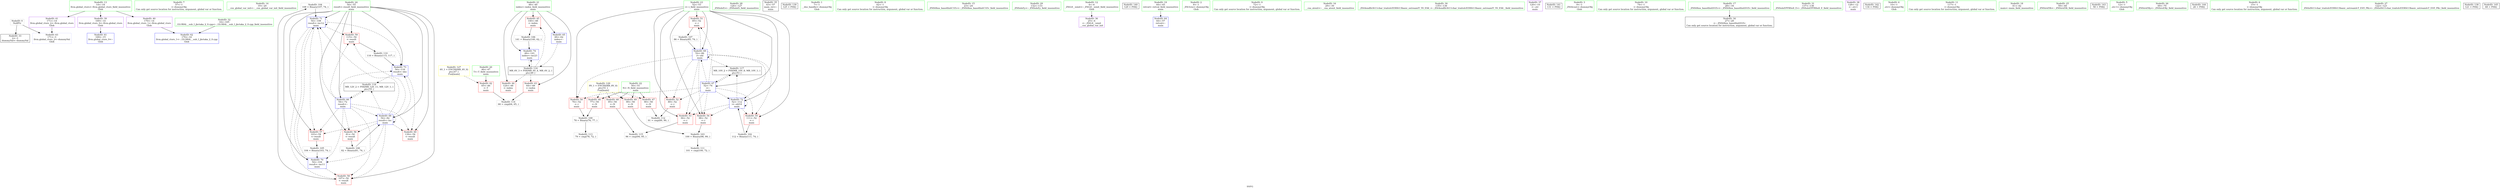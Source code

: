 digraph "SVFG" {
	label="SVFG";

	Node0x556e851c6dd0 [shape=record,color=grey,label="{NodeID: 0\nNullPtr}"];
	Node0x556e851c6dd0 -> Node0x556e851dbd70[style=solid];
	Node0x556e851c6dd0 -> Node0x556e851de740[style=solid];
	Node0x556e851c7490 [shape=record,color=green,label="{NodeID: 7\n57\<--1\n\<--dummyObj\nCan only get source location for instruction, argument, global var or function.}"];
	Node0x556e851c7830 [shape=record,color=green,label="{NodeID: 14\n19\<--20\n__cxx_global_var_init\<--__cxx_global_var_init_field_insensitive\n}"];
	Node0x556e851dd120 [shape=record,color=grey,label="{NodeID: 104\n108 = Binary(107, 74, )\n}"];
	Node0x556e851dd120 -> Node0x556e851dedf0[style=solid];
	Node0x556e851db230 [shape=record,color=green,label="{NodeID: 21\n48\<--49\nindex\<--index_field_insensitive\nmain\n}"];
	Node0x556e851db230 -> Node0x556e851dc680[style=solid];
	Node0x556e851db230 -> Node0x556e851dc750[style=solid];
	Node0x556e851db230 -> Node0x556e851dc820[style=solid];
	Node0x556e851db230 -> Node0x556e851de910[style=solid];
	Node0x556e851db230 -> Node0x556e851df060[style=solid];
	Node0x556e851e1a90 [shape=record,color=grey,label="{NodeID: 111\n101 = cmp(100, 72, )\n}"];
	Node0x556e851db870 [shape=record,color=green,label="{NodeID: 28\n126\<--127\n_ZNSolsEi\<--_ZNSolsEi_field_insensitive\n}"];
	Node0x556e851e6050 [shape=record,color=black,label="{NodeID: 118\nMR_12V_2 = PHI(MR_12V_11, MR_12V_1, )\npts\{55 \}\n}"];
	Node0x556e851e6050 -> Node0x556e851de9e0[style=dashed];
	Node0x556e851dbf70 [shape=record,color=black,label="{NodeID: 35\n43\<--57\nmain_ret\<--\nmain\n}"];
	Node0x556e851dc5b0 [shape=record,color=red,label="{NodeID: 42\n65\<--46\n\<--T\nmain\n}"];
	Node0x556e851dc5b0 -> Node0x556e851e1f10[style=solid];
	Node0x556e851ddb80 [shape=record,color=red,label="{NodeID: 49\n99\<--50\n\<--N\nmain\n}"];
	Node0x556e851ddb80 -> Node0x556e851dcfa0[style=solid];
	Node0x556e851eea50 [shape=record,color=black,label="{NodeID: 139\n125 = PHI()\n}"];
	Node0x556e851de130 [shape=record,color=red,label="{NodeID: 56\n81\<--54\n\<--result\nmain\n}"];
	Node0x556e851de130 -> Node0x556e851e1610[style=solid];
	Node0x556e851de740 [shape=record,color=blue, style = dotted,label="{NodeID: 63\n171\<--3\nllvm.global_ctors_2\<--dummyVal\nGlob }"];
	Node0x556e851ded20 [shape=record,color=blue,label="{NodeID: 70\n54\<--104\nresult\<--inc11\nmain\n}"];
	Node0x556e851ded20 -> Node0x556e851de2d0[style=dashed];
	Node0x556e851ded20 -> Node0x556e851dedf0[style=dashed];
	Node0x556e851c7700 [shape=record,color=green,label="{NodeID: 1\n7\<--1\n__dso_handle\<--dummyObj\nGlob }"];
	Node0x556e851c7070 [shape=record,color=green,label="{NodeID: 8\n62\<--1\n\<--dummyObj\nCan only get source location for instruction, argument, global var or function.}"];
	Node0x556e851c7930 [shape=record,color=green,label="{NodeID: 15\n23\<--24\n_ZNSt8ios_base4InitC1Ev\<--_ZNSt8ios_base4InitC1Ev_field_insensitive\n}"];
	Node0x556e851e1190 [shape=record,color=grey,label="{NodeID: 105\n104 = Binary(103, 74, )\n}"];
	Node0x556e851e1190 -> Node0x556e851ded20[style=solid];
	Node0x556e851db300 [shape=record,color=green,label="{NodeID: 22\n50\<--51\nN\<--N_field_insensitive\nmain\n}"];
	Node0x556e851db300 -> Node0x556e851dc8f0[style=solid];
	Node0x556e851db300 -> Node0x556e851dc9c0[style=solid];
	Node0x556e851db300 -> Node0x556e851ddab0[style=solid];
	Node0x556e851db300 -> Node0x556e851ddb80[style=solid];
	Node0x556e851e1c10 [shape=record,color=grey,label="{NodeID: 112\n91 = cmp(89, 90, )\n}"];
	Node0x556e851db970 [shape=record,color=green,label="{NodeID: 29\n132\<--133\n_ZNSolsEy\<--_ZNSolsEy_field_insensitive\n}"];
	Node0x556e851dc040 [shape=record,color=purple,label="{NodeID: 36\n25\<--4\n\<--_ZStL8__ioinit\n__cxx_global_var_init\n}"];
	Node0x556e851dc680 [shape=record,color=red,label="{NodeID: 43\n64\<--48\n\<--index\nmain\n}"];
	Node0x556e851dc680 -> Node0x556e851e1f10[style=solid];
	Node0x556e851ddc50 [shape=record,color=red,label="{NodeID: 50\n76\<--52\n\<--i\nmain\n}"];
	Node0x556e851ddc50 -> Node0x556e851e1790[style=solid];
	Node0x556e851eeb50 [shape=record,color=black,label="{NodeID: 140\n129 = PHI()\n}"];
	Node0x556e851de200 [shape=record,color=red,label="{NodeID: 57\n103\<--54\n\<--result\nmain\n}"];
	Node0x556e851de200 -> Node0x556e851e1190[style=solid];
	Node0x556e851de840 [shape=record,color=blue,label="{NodeID: 64\n44\<--57\nretval\<--\nmain\n}"];
	Node0x556e851dedf0 [shape=record,color=blue,label="{NodeID: 71\n54\<--108\nresult\<--inc12\nmain\n}"];
	Node0x556e851dedf0 -> Node0x556e851de200[style=dashed];
	Node0x556e851dedf0 -> Node0x556e851de2d0[style=dashed];
	Node0x556e851dedf0 -> Node0x556e851de3a0[style=dashed];
	Node0x556e851dedf0 -> Node0x556e851ded20[style=dashed];
	Node0x556e851dedf0 -> Node0x556e851dedf0[style=dashed];
	Node0x556e851dedf0 -> Node0x556e851def90[style=dashed];
	Node0x556e851c5ee0 [shape=record,color=green,label="{NodeID: 2\n8\<--1\n_ZSt3cin\<--dummyObj\nGlob }"];
	Node0x556e851c7100 [shape=record,color=green,label="{NodeID: 9\n72\<--1\n\<--dummyObj\nCan only get source location for instruction, argument, global var or function.}"];
	Node0x556e851dadd0 [shape=record,color=green,label="{NodeID: 16\n29\<--30\n__cxa_atexit\<--__cxa_atexit_field_insensitive\n}"];
	Node0x556e851e1310 [shape=record,color=grey,label="{NodeID: 106\n141 = Binary(140, 62, )\n}"];
	Node0x556e851e1310 -> Node0x556e851df060[style=solid];
	Node0x556e851db3d0 [shape=record,color=green,label="{NodeID: 23\n52\<--53\ni\<--i_field_insensitive\nmain\n}"];
	Node0x556e851db3d0 -> Node0x556e851ddc50[style=solid];
	Node0x556e851db3d0 -> Node0x556e851ddd20[style=solid];
	Node0x556e851db3d0 -> Node0x556e851dddf0[style=solid];
	Node0x556e851db3d0 -> Node0x556e851ddec0[style=solid];
	Node0x556e851db3d0 -> Node0x556e851ddf90[style=solid];
	Node0x556e851db3d0 -> Node0x556e851de060[style=solid];
	Node0x556e851db3d0 -> Node0x556e851deab0[style=solid];
	Node0x556e851db3d0 -> Node0x556e851dec50[style=solid];
	Node0x556e851db3d0 -> Node0x556e851deec0[style=solid];
	Node0x556e851e1d90 [shape=record,color=grey,label="{NodeID: 113\n79 = cmp(78, 72, )\n}"];
	Node0x556e851dba70 [shape=record,color=green,label="{NodeID: 30\n135\<--136\n_ZSt4endlIcSt11char_traitsIcEERSt13basic_ostreamIT_T0_ES6_\<--_ZSt4endlIcSt11char_traitsIcEERSt13basic_ostreamIT_T0_ES6__field_insensitive\n}"];
	Node0x556e851dc110 [shape=record,color=purple,label="{NodeID: 37\n120\<--10\n\<--.str\nmain\n}"];
	Node0x556e851e9370 [shape=record,color=yellow,style=double,label="{NodeID: 127\n4V_1 = ENCHI(MR_4V_0)\npts\{47 \}\nFun[main]}"];
	Node0x556e851e9370 -> Node0x556e851dc5b0[style=dashed];
	Node0x556e851dc750 [shape=record,color=red,label="{NodeID: 44\n124\<--48\n\<--index\nmain\n}"];
	Node0x556e851ddd20 [shape=record,color=red,label="{NodeID: 51\n85\<--52\n\<--i\nmain\n}"];
	Node0x556e851ddd20 -> Node0x556e851e1490[style=solid];
	Node0x556e851eec20 [shape=record,color=black,label="{NodeID: 141\n131 = PHI()\n}"];
	Node0x556e851de2d0 [shape=record,color=red,label="{NodeID: 58\n107\<--54\n\<--result\nmain\n}"];
	Node0x556e851de2d0 -> Node0x556e851dd120[style=solid];
	Node0x556e851de910 [shape=record,color=blue,label="{NodeID: 65\n48\<--62\nindex\<--\nmain\n}"];
	Node0x556e851de910 -> Node0x556e851e5650[style=dashed];
	Node0x556e851deec0 [shape=record,color=blue,label="{NodeID: 72\n52\<--112\ni\<--shl14\nmain\n}"];
	Node0x556e851deec0 -> Node0x556e851ddec0[style=dashed];
	Node0x556e851deec0 -> Node0x556e851ddf90[style=dashed];
	Node0x556e851deec0 -> Node0x556e851de060[style=dashed];
	Node0x556e851deec0 -> Node0x556e851deec0[style=dashed];
	Node0x556e851deec0 -> Node0x556e851e5b50[style=dashed];
	Node0x556e851c7580 [shape=record,color=green,label="{NodeID: 3\n9\<--1\n_ZSt4cout\<--dummyObj\nGlob }"];
	Node0x556e851c8470 [shape=record,color=green,label="{NodeID: 10\n74\<--1\n\<--dummyObj\nCan only get source location for instruction, argument, global var or function.}"];
	Node0x556e851dae90 [shape=record,color=green,label="{NodeID: 17\n28\<--34\n_ZNSt8ios_base4InitD1Ev\<--_ZNSt8ios_base4InitD1Ev_field_insensitive\n}"];
	Node0x556e851dae90 -> Node0x556e851dbe70[style=solid];
	Node0x556e851e1490 [shape=record,color=grey,label="{NodeID: 107\n86 = Binary(85, 74, )\n}"];
	Node0x556e851e1490 -> Node0x556e851dec50[style=solid];
	Node0x556e851db4a0 [shape=record,color=green,label="{NodeID: 24\n54\<--55\nresult\<--result_field_insensitive\nmain\n}"];
	Node0x556e851db4a0 -> Node0x556e851de130[style=solid];
	Node0x556e851db4a0 -> Node0x556e851de200[style=solid];
	Node0x556e851db4a0 -> Node0x556e851de2d0[style=solid];
	Node0x556e851db4a0 -> Node0x556e851de3a0[style=solid];
	Node0x556e851db4a0 -> Node0x556e851de470[style=solid];
	Node0x556e851db4a0 -> Node0x556e851de9e0[style=solid];
	Node0x556e851db4a0 -> Node0x556e851deb80[style=solid];
	Node0x556e851db4a0 -> Node0x556e851ded20[style=solid];
	Node0x556e851db4a0 -> Node0x556e851dedf0[style=solid];
	Node0x556e851db4a0 -> Node0x556e851def90[style=solid];
	Node0x556e851e1f10 [shape=record,color=grey,label="{NodeID: 114\n66 = cmp(64, 65, )\n}"];
	Node0x556e851dbb70 [shape=record,color=green,label="{NodeID: 31\n137\<--138\n_ZNSolsEPFRSoS_E\<--_ZNSolsEPFRSoS_E_field_insensitive\n}"];
	Node0x556e851dc1e0 [shape=record,color=purple,label="{NodeID: 38\n128\<--12\n\<--.str.1\nmain\n}"];
	Node0x556e851dc820 [shape=record,color=red,label="{NodeID: 45\n140\<--48\n\<--index\nmain\n}"];
	Node0x556e851dc820 -> Node0x556e851e1310[style=solid];
	Node0x556e851dddf0 [shape=record,color=red,label="{NodeID: 52\n89\<--52\n\<--i\nmain\n}"];
	Node0x556e851dddf0 -> Node0x556e851e1c10[style=solid];
	Node0x556e851eed50 [shape=record,color=black,label="{NodeID: 142\n134 = PHI()\n}"];
	Node0x556e851de3a0 [shape=record,color=red,label="{NodeID: 59\n115\<--54\n\<--result\nmain\n}"];
	Node0x556e851de3a0 -> Node0x556e851e1910[style=solid];
	Node0x556e851de9e0 [shape=record,color=blue,label="{NodeID: 66\n54\<--72\nresult\<--\nmain\n}"];
	Node0x556e851de9e0 -> Node0x556e851de130[style=dashed];
	Node0x556e851de9e0 -> Node0x556e851de200[style=dashed];
	Node0x556e851de9e0 -> Node0x556e851de2d0[style=dashed];
	Node0x556e851de9e0 -> Node0x556e851de3a0[style=dashed];
	Node0x556e851de9e0 -> Node0x556e851de470[style=dashed];
	Node0x556e851de9e0 -> Node0x556e851deb80[style=dashed];
	Node0x556e851de9e0 -> Node0x556e851ded20[style=dashed];
	Node0x556e851de9e0 -> Node0x556e851dedf0[style=dashed];
	Node0x556e851de9e0 -> Node0x556e851def90[style=dashed];
	Node0x556e851de9e0 -> Node0x556e851e6050[style=dashed];
	Node0x556e851def90 [shape=record,color=blue,label="{NodeID: 73\n54\<--116\nresult\<--dec\nmain\n}"];
	Node0x556e851def90 -> Node0x556e851de470[style=dashed];
	Node0x556e851def90 -> Node0x556e851e6050[style=dashed];
	Node0x556e851c7220 [shape=record,color=green,label="{NodeID: 4\n10\<--1\n.str\<--dummyObj\nGlob }"];
	Node0x556e851c8540 [shape=record,color=green,label="{NodeID: 11\n117\<--1\n\<--dummyObj\nCan only get source location for instruction, argument, global var or function.}"];
	Node0x556e851daf90 [shape=record,color=green,label="{NodeID: 18\n41\<--42\nmain\<--main_field_insensitive\n}"];
	Node0x556e851e1610 [shape=record,color=grey,label="{NodeID: 108\n82 = Binary(81, 74, )\n}"];
	Node0x556e851e1610 -> Node0x556e851deb80[style=solid];
	Node0x556e851db570 [shape=record,color=green,label="{NodeID: 25\n59\<--60\n_ZNSirsERi\<--_ZNSirsERi_field_insensitive\n}"];
	Node0x556e851e2090 [shape=record,color=grey,label="{NodeID: 115\n96 = cmp(94, 95, )\n}"];
	Node0x556e851dbc70 [shape=record,color=green,label="{NodeID: 32\n16\<--165\n_GLOBAL__sub_I_jbctaka_2_0.cpp\<--_GLOBAL__sub_I_jbctaka_2_0.cpp_field_insensitive\n}"];
	Node0x556e851dbc70 -> Node0x556e851de640[style=solid];
	Node0x556e851dc2b0 [shape=record,color=purple,label="{NodeID: 39\n169\<--14\nllvm.global_ctors_0\<--llvm.global_ctors\nGlob }"];
	Node0x556e851dc2b0 -> Node0x556e851de540[style=solid];
	Node0x556e851e9560 [shape=record,color=yellow,style=double,label="{NodeID: 129\n8V_1 = ENCHI(MR_8V_0)\npts\{51 \}\nFun[main]}"];
	Node0x556e851e9560 -> Node0x556e851dc8f0[style=dashed];
	Node0x556e851e9560 -> Node0x556e851dc9c0[style=dashed];
	Node0x556e851e9560 -> Node0x556e851ddab0[style=dashed];
	Node0x556e851e9560 -> Node0x556e851ddb80[style=dashed];
	Node0x556e851dc8f0 [shape=record,color=red,label="{NodeID: 46\n77\<--50\n\<--N\nmain\n}"];
	Node0x556e851dc8f0 -> Node0x556e851e1790[style=solid];
	Node0x556e851ddec0 [shape=record,color=red,label="{NodeID: 53\n94\<--52\n\<--i\nmain\n}"];
	Node0x556e851ddec0 -> Node0x556e851e2090[style=solid];
	Node0x556e851ef180 [shape=record,color=black,label="{NodeID: 143\n58 = PHI()\n}"];
	Node0x556e851de470 [shape=record,color=red,label="{NodeID: 60\n130\<--54\n\<--result\nmain\n}"];
	Node0x556e851deab0 [shape=record,color=blue,label="{NodeID: 67\n52\<--74\ni\<--\nmain\n}"];
	Node0x556e851deab0 -> Node0x556e851ddc50[style=dashed];
	Node0x556e851deab0 -> Node0x556e851ddd20[style=dashed];
	Node0x556e851deab0 -> Node0x556e851dddf0[style=dashed];
	Node0x556e851deab0 -> Node0x556e851ddec0[style=dashed];
	Node0x556e851deab0 -> Node0x556e851ddf90[style=dashed];
	Node0x556e851deab0 -> Node0x556e851de060[style=dashed];
	Node0x556e851deab0 -> Node0x556e851dec50[style=dashed];
	Node0x556e851deab0 -> Node0x556e851deec0[style=dashed];
	Node0x556e851deab0 -> Node0x556e851e5b50[style=dashed];
	Node0x556e851df060 [shape=record,color=blue,label="{NodeID: 74\n48\<--141\nindex\<--inc23\nmain\n}"];
	Node0x556e851df060 -> Node0x556e851e5650[style=dashed];
	Node0x556e851c72b0 [shape=record,color=green,label="{NodeID: 5\n12\<--1\n.str.1\<--dummyObj\nGlob }"];
	Node0x556e851da4a0 [shape=record,color=green,label="{NodeID: 12\n4\<--6\n_ZStL8__ioinit\<--_ZStL8__ioinit_field_insensitive\nGlob }"];
	Node0x556e851da4a0 -> Node0x556e851dc040[style=solid];
	Node0x556e851dce20 [shape=record,color=grey,label="{NodeID: 102\n112 = Binary(111, 74, )\n}"];
	Node0x556e851dce20 -> Node0x556e851deec0[style=solid];
	Node0x556e851db090 [shape=record,color=green,label="{NodeID: 19\n44\<--45\nretval\<--retval_field_insensitive\nmain\n}"];
	Node0x556e851db090 -> Node0x556e851de840[style=solid];
	Node0x556e851e1790 [shape=record,color=grey,label="{NodeID: 109\n78 = Binary(76, 77, )\n}"];
	Node0x556e851e1790 -> Node0x556e851e1d90[style=solid];
	Node0x556e851db670 [shape=record,color=green,label="{NodeID: 26\n69\<--70\n_ZNSirsERy\<--_ZNSirsERy_field_insensitive\n}"];
	Node0x556e851e5650 [shape=record,color=black,label="{NodeID: 116\nMR_6V_3 = PHI(MR_6V_4, MR_6V_2, )\npts\{49 \}\n}"];
	Node0x556e851e5650 -> Node0x556e851dc680[style=dashed];
	Node0x556e851e5650 -> Node0x556e851dc750[style=dashed];
	Node0x556e851e5650 -> Node0x556e851dc820[style=dashed];
	Node0x556e851e5650 -> Node0x556e851df060[style=dashed];
	Node0x556e851dbd70 [shape=record,color=black,label="{NodeID: 33\n2\<--3\ndummyVal\<--dummyVal\n}"];
	Node0x556e851dc3b0 [shape=record,color=purple,label="{NodeID: 40\n170\<--14\nllvm.global_ctors_1\<--llvm.global_ctors\nGlob }"];
	Node0x556e851dc3b0 -> Node0x556e851de640[style=solid];
	Node0x556e851dc9c0 [shape=record,color=red,label="{NodeID: 47\n90\<--50\n\<--N\nmain\n}"];
	Node0x556e851dc9c0 -> Node0x556e851e1c10[style=solid];
	Node0x556e851ddf90 [shape=record,color=red,label="{NodeID: 54\n98\<--52\n\<--i\nmain\n}"];
	Node0x556e851ddf90 -> Node0x556e851dcfa0[style=solid];
	Node0x556e851efda0 [shape=record,color=black,label="{NodeID: 144\n26 = PHI()\n}"];
	Node0x556e851de540 [shape=record,color=blue,label="{NodeID: 61\n169\<--15\nllvm.global_ctors_0\<--\nGlob }"];
	Node0x556e851deb80 [shape=record,color=blue,label="{NodeID: 68\n54\<--82\nresult\<--inc\nmain\n}"];
	Node0x556e851deb80 -> Node0x556e851de130[style=dashed];
	Node0x556e851deb80 -> Node0x556e851de200[style=dashed];
	Node0x556e851deb80 -> Node0x556e851de2d0[style=dashed];
	Node0x556e851deb80 -> Node0x556e851de3a0[style=dashed];
	Node0x556e851deb80 -> Node0x556e851de470[style=dashed];
	Node0x556e851deb80 -> Node0x556e851deb80[style=dashed];
	Node0x556e851deb80 -> Node0x556e851ded20[style=dashed];
	Node0x556e851deb80 -> Node0x556e851dedf0[style=dashed];
	Node0x556e851deb80 -> Node0x556e851def90[style=dashed];
	Node0x556e851deb80 -> Node0x556e851e6050[style=dashed];
	Node0x556e851c7400 [shape=record,color=green,label="{NodeID: 6\n15\<--1\n\<--dummyObj\nCan only get source location for instruction, argument, global var or function.}"];
	Node0x556e851da570 [shape=record,color=green,label="{NodeID: 13\n14\<--18\nllvm.global_ctors\<--llvm.global_ctors_field_insensitive\nGlob }"];
	Node0x556e851da570 -> Node0x556e851dc2b0[style=solid];
	Node0x556e851da570 -> Node0x556e851dc3b0[style=solid];
	Node0x556e851da570 -> Node0x556e851dc4b0[style=solid];
	Node0x556e851dcfa0 [shape=record,color=grey,label="{NodeID: 103\n100 = Binary(98, 99, )\n}"];
	Node0x556e851dcfa0 -> Node0x556e851e1a90[style=solid];
	Node0x556e851db160 [shape=record,color=green,label="{NodeID: 20\n46\<--47\nT\<--T_field_insensitive\nmain\n}"];
	Node0x556e851db160 -> Node0x556e851dc5b0[style=solid];
	Node0x556e851e1910 [shape=record,color=grey,label="{NodeID: 110\n116 = Binary(115, 117, )\n}"];
	Node0x556e851e1910 -> Node0x556e851def90[style=solid];
	Node0x556e851db770 [shape=record,color=green,label="{NodeID: 27\n122\<--123\n_ZStlsISt11char_traitsIcEERSt13basic_ostreamIcT_ES5_PKc\<--_ZStlsISt11char_traitsIcEERSt13basic_ostreamIcT_ES5_PKc_field_insensitive\n}"];
	Node0x556e851e5b50 [shape=record,color=black,label="{NodeID: 117\nMR_10V_2 = PHI(MR_10V_8, MR_10V_1, )\npts\{53 \}\n}"];
	Node0x556e851e5b50 -> Node0x556e851deab0[style=dashed];
	Node0x556e851dbe70 [shape=record,color=black,label="{NodeID: 34\n27\<--28\n\<--_ZNSt8ios_base4InitD1Ev\nCan only get source location for instruction, argument, global var or function.}"];
	Node0x556e851dc4b0 [shape=record,color=purple,label="{NodeID: 41\n171\<--14\nllvm.global_ctors_2\<--llvm.global_ctors\nGlob }"];
	Node0x556e851dc4b0 -> Node0x556e851de740[style=solid];
	Node0x556e851ddab0 [shape=record,color=red,label="{NodeID: 48\n95\<--50\n\<--N\nmain\n}"];
	Node0x556e851ddab0 -> Node0x556e851e2090[style=solid];
	Node0x556e850496a0 [shape=record,color=black,label="{NodeID: 138\n121 = PHI()\n}"];
	Node0x556e851de060 [shape=record,color=red,label="{NodeID: 55\n111\<--52\n\<--i\nmain\n}"];
	Node0x556e851de060 -> Node0x556e851dce20[style=solid];
	Node0x556e851efea0 [shape=record,color=black,label="{NodeID: 145\n68 = PHI()\n}"];
	Node0x556e851de640 [shape=record,color=blue,label="{NodeID: 62\n170\<--16\nllvm.global_ctors_1\<--_GLOBAL__sub_I_jbctaka_2_0.cpp\nGlob }"];
	Node0x556e851dec50 [shape=record,color=blue,label="{NodeID: 69\n52\<--86\ni\<--shl\nmain\n}"];
	Node0x556e851dec50 -> Node0x556e851ddc50[style=dashed];
	Node0x556e851dec50 -> Node0x556e851ddd20[style=dashed];
	Node0x556e851dec50 -> Node0x556e851dddf0[style=dashed];
	Node0x556e851dec50 -> Node0x556e851ddec0[style=dashed];
	Node0x556e851dec50 -> Node0x556e851ddf90[style=dashed];
	Node0x556e851dec50 -> Node0x556e851de060[style=dashed];
	Node0x556e851dec50 -> Node0x556e851dec50[style=dashed];
	Node0x556e851dec50 -> Node0x556e851deec0[style=dashed];
	Node0x556e851dec50 -> Node0x556e851e5b50[style=dashed];
}
